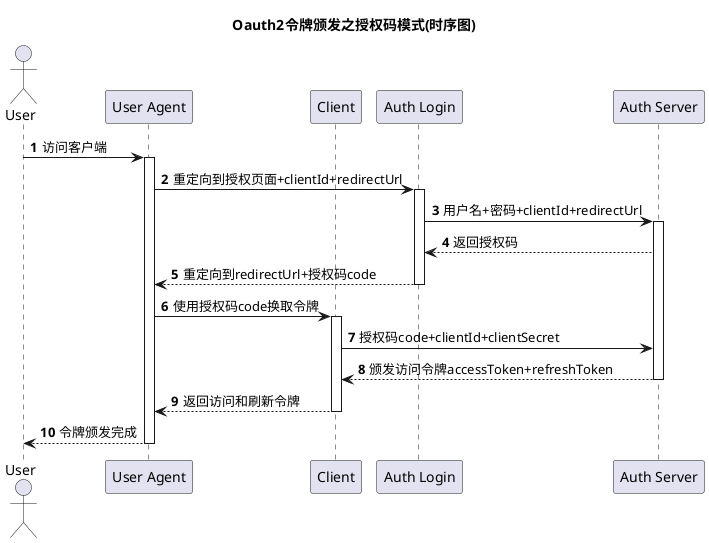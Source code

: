 @startuml
title Oauth2令牌颁发之授权码模式(时序图)

actor User as user
participant "User Agent" as userAgent
participant "Client" as client
participant "Auth Login" as login
participant "Auth Server" as server

autonumber
user->userAgent:访问客户端
activate userAgent
userAgent->login:重定向到授权页面+clientId+redirectUrl
activate login
login->server:用户名+密码+clientId+redirectUrl
activate server
server-->login:返回授权码
login-->userAgent:重定向到redirectUrl+授权码code
deactivate login
userAgent->client:使用授权码code换取令牌
activate client
client->server:授权码code+clientId+clientSecret
server-->client:颁发访问令牌accessToken+refreshToken
deactivate server
client-->userAgent:返回访问和刷新令牌
deactivate client
userAgent--> user:令牌颁发完成
deactivate userAgent
@enduml